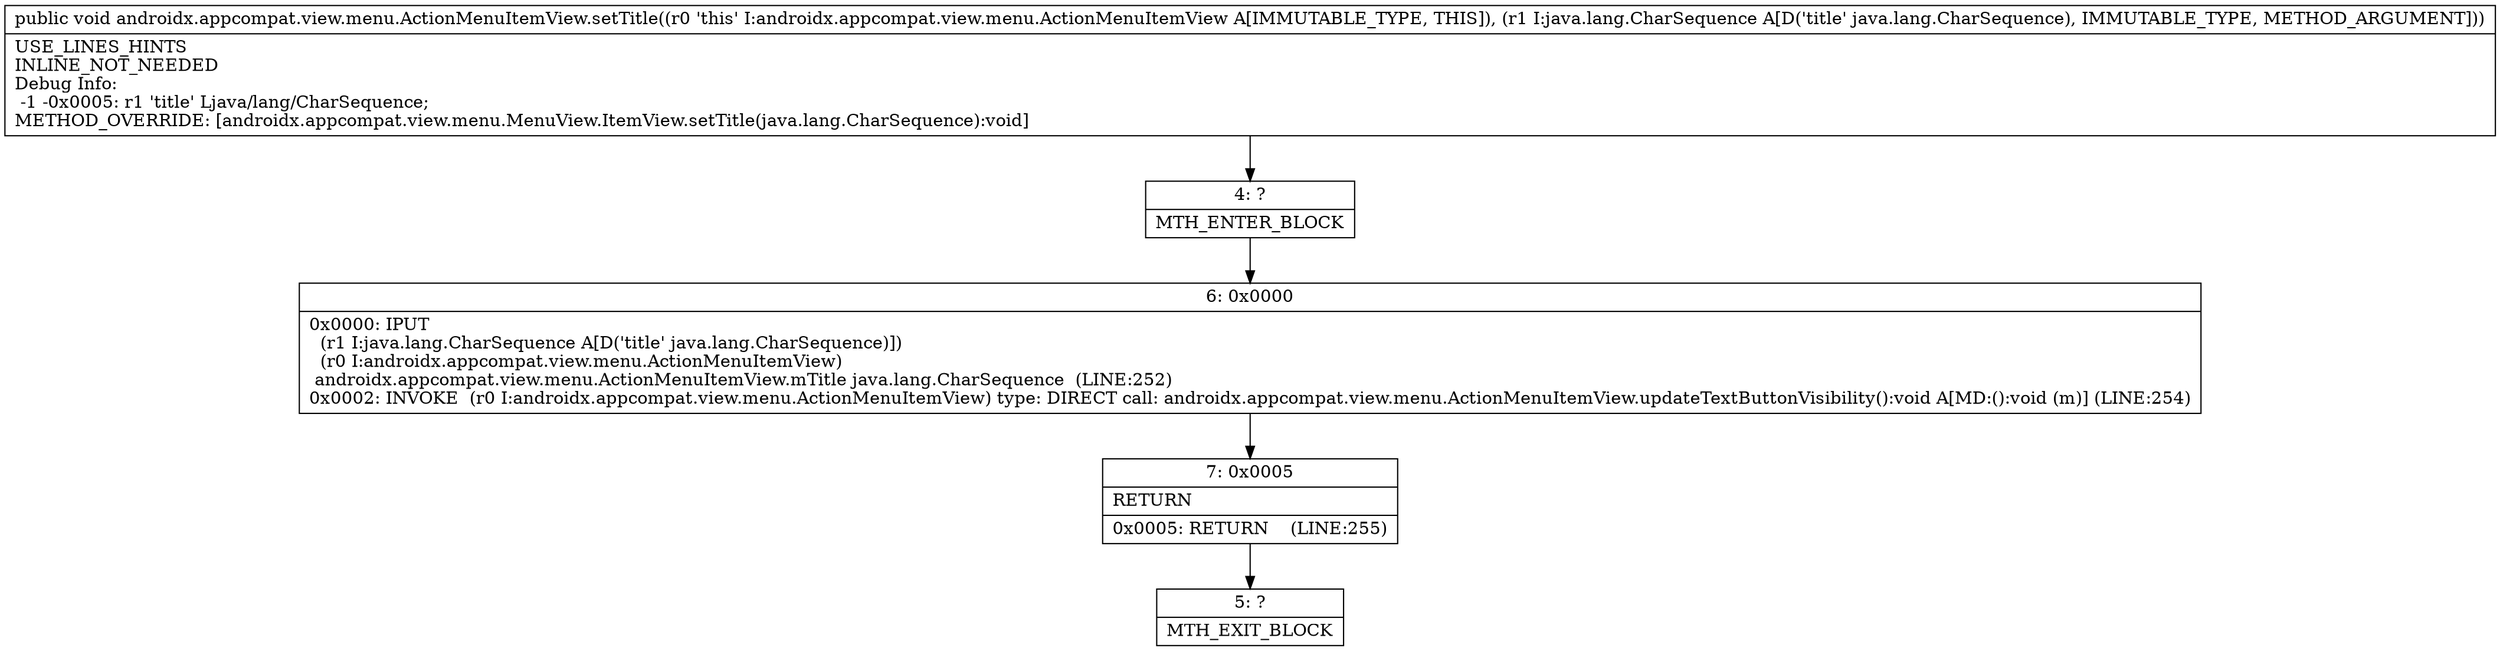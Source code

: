 digraph "CFG forandroidx.appcompat.view.menu.ActionMenuItemView.setTitle(Ljava\/lang\/CharSequence;)V" {
Node_4 [shape=record,label="{4\:\ ?|MTH_ENTER_BLOCK\l}"];
Node_6 [shape=record,label="{6\:\ 0x0000|0x0000: IPUT  \l  (r1 I:java.lang.CharSequence A[D('title' java.lang.CharSequence)])\l  (r0 I:androidx.appcompat.view.menu.ActionMenuItemView)\l androidx.appcompat.view.menu.ActionMenuItemView.mTitle java.lang.CharSequence  (LINE:252)\l0x0002: INVOKE  (r0 I:androidx.appcompat.view.menu.ActionMenuItemView) type: DIRECT call: androidx.appcompat.view.menu.ActionMenuItemView.updateTextButtonVisibility():void A[MD:():void (m)] (LINE:254)\l}"];
Node_7 [shape=record,label="{7\:\ 0x0005|RETURN\l|0x0005: RETURN    (LINE:255)\l}"];
Node_5 [shape=record,label="{5\:\ ?|MTH_EXIT_BLOCK\l}"];
MethodNode[shape=record,label="{public void androidx.appcompat.view.menu.ActionMenuItemView.setTitle((r0 'this' I:androidx.appcompat.view.menu.ActionMenuItemView A[IMMUTABLE_TYPE, THIS]), (r1 I:java.lang.CharSequence A[D('title' java.lang.CharSequence), IMMUTABLE_TYPE, METHOD_ARGUMENT]))  | USE_LINES_HINTS\lINLINE_NOT_NEEDED\lDebug Info:\l  \-1 \-0x0005: r1 'title' Ljava\/lang\/CharSequence;\lMETHOD_OVERRIDE: [androidx.appcompat.view.menu.MenuView.ItemView.setTitle(java.lang.CharSequence):void]\l}"];
MethodNode -> Node_4;Node_4 -> Node_6;
Node_6 -> Node_7;
Node_7 -> Node_5;
}

